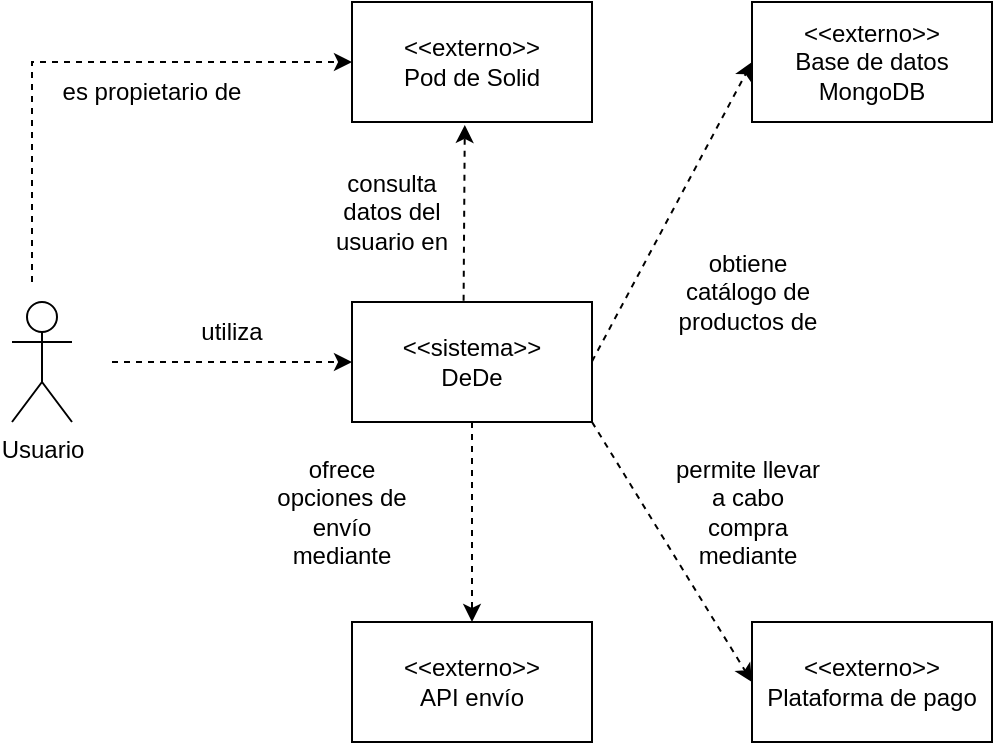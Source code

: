 <mxfile version="16.6.4" type="device"><diagram id="YfIqcLvW0-4JkS01un3L" name="Page-1"><mxGraphModel dx="813" dy="430" grid="1" gridSize="10" guides="1" tooltips="1" connect="1" arrows="1" fold="1" page="1" pageScale="1" pageWidth="827" pageHeight="1169" math="0" shadow="0"><root><mxCell id="0"/><mxCell id="1" parent="0"/><mxCell id="dIj1B2NFtlAgptvBTLS7-1" value="Usuario" style="shape=umlActor;verticalLabelPosition=bottom;verticalAlign=top;html=1;outlineConnect=0;" vertex="1" parent="1"><mxGeometry x="100" y="310" width="30" height="60" as="geometry"/></mxCell><mxCell id="dIj1B2NFtlAgptvBTLS7-4" value="&lt;div&gt;&amp;lt;&amp;lt;sistema&amp;gt;&amp;gt;&lt;/div&gt;&lt;div&gt;DeDe&lt;br&gt;&lt;/div&gt;" style="rounded=0;whiteSpace=wrap;html=1;" vertex="1" parent="1"><mxGeometry x="270" y="310" width="120" height="60" as="geometry"/></mxCell><mxCell id="dIj1B2NFtlAgptvBTLS7-5" value="" style="endArrow=classic;html=1;rounded=0;entryX=0;entryY=0.5;entryDx=0;entryDy=0;dashed=1;" edge="1" parent="1" target="dIj1B2NFtlAgptvBTLS7-4"><mxGeometry width="50" height="50" relative="1" as="geometry"><mxPoint x="150" y="340" as="sourcePoint"/><mxPoint x="320" y="310" as="targetPoint"/></mxGeometry></mxCell><mxCell id="dIj1B2NFtlAgptvBTLS7-6" value="&lt;div&gt;&amp;lt;&amp;lt;externo&amp;gt;&amp;gt;&lt;/div&gt;&lt;div&gt;Pod de Solid&lt;br&gt;&lt;/div&gt;" style="rounded=0;whiteSpace=wrap;html=1;" vertex="1" parent="1"><mxGeometry x="270" y="160" width="120" height="60" as="geometry"/></mxCell><mxCell id="dIj1B2NFtlAgptvBTLS7-7" value="" style="endArrow=classic;html=1;rounded=0;entryX=0.47;entryY=1.024;entryDx=0;entryDy=0;dashed=1;entryPerimeter=0;exitX=0.465;exitY=-0.01;exitDx=0;exitDy=0;exitPerimeter=0;" edge="1" parent="1" source="dIj1B2NFtlAgptvBTLS7-4" target="dIj1B2NFtlAgptvBTLS7-6"><mxGeometry width="50" height="50" relative="1" as="geometry"><mxPoint x="310" y="280" as="sourcePoint"/><mxPoint x="430" y="280" as="targetPoint"/></mxGeometry></mxCell><mxCell id="dIj1B2NFtlAgptvBTLS7-8" value="" style="endArrow=classic;html=1;rounded=0;entryX=0;entryY=0.5;entryDx=0;entryDy=0;dashed=1;" edge="1" parent="1" target="dIj1B2NFtlAgptvBTLS7-6"><mxGeometry width="50" height="50" relative="1" as="geometry"><mxPoint x="110" y="300" as="sourcePoint"/><mxPoint x="230" y="290" as="targetPoint"/><Array as="points"><mxPoint x="110" y="190"/></Array></mxGeometry></mxCell><mxCell id="dIj1B2NFtlAgptvBTLS7-10" value="&lt;div&gt;&amp;lt;&amp;lt;externo&amp;gt;&amp;gt;&lt;/div&gt;&lt;div&gt;API envío&lt;br&gt;&lt;/div&gt;" style="rounded=0;whiteSpace=wrap;html=1;" vertex="1" parent="1"><mxGeometry x="270" y="470" width="120" height="60" as="geometry"/></mxCell><mxCell id="dIj1B2NFtlAgptvBTLS7-11" value="" style="endArrow=classic;html=1;rounded=0;dashed=1;exitX=0.5;exitY=1;exitDx=0;exitDy=0;" edge="1" parent="1" source="dIj1B2NFtlAgptvBTLS7-4" target="dIj1B2NFtlAgptvBTLS7-10"><mxGeometry width="50" height="50" relative="1" as="geometry"><mxPoint x="335.8" y="319.4" as="sourcePoint"/><mxPoint x="336.4" y="231.44" as="targetPoint"/></mxGeometry></mxCell><mxCell id="dIj1B2NFtlAgptvBTLS7-12" value="&lt;div&gt;&amp;lt;&amp;lt;externo&amp;gt;&amp;gt;&lt;/div&gt;&lt;div&gt;Base de datos MongoDB&lt;br&gt;&lt;/div&gt;" style="rounded=0;whiteSpace=wrap;html=1;" vertex="1" parent="1"><mxGeometry x="470" y="160" width="120" height="60" as="geometry"/></mxCell><mxCell id="dIj1B2NFtlAgptvBTLS7-13" value="" style="endArrow=classic;html=1;rounded=0;entryX=0;entryY=0.5;entryDx=0;entryDy=0;dashed=1;" edge="1" parent="1" target="dIj1B2NFtlAgptvBTLS7-12"><mxGeometry width="50" height="50" relative="1" as="geometry"><mxPoint x="390" y="339.71" as="sourcePoint"/><mxPoint x="510" y="339.71" as="targetPoint"/></mxGeometry></mxCell><mxCell id="dIj1B2NFtlAgptvBTLS7-14" value="consulta datos del usuario en" style="text;html=1;strokeColor=none;fillColor=none;align=center;verticalAlign=middle;whiteSpace=wrap;rounded=0;" vertex="1" parent="1"><mxGeometry x="260" y="250" width="60" height="30" as="geometry"/></mxCell><mxCell id="dIj1B2NFtlAgptvBTLS7-15" value="es propietario de" style="text;html=1;strokeColor=none;fillColor=none;align=center;verticalAlign=middle;whiteSpace=wrap;rounded=0;" vertex="1" parent="1"><mxGeometry x="120" y="190" width="100" height="30" as="geometry"/></mxCell><mxCell id="dIj1B2NFtlAgptvBTLS7-16" value="utiliza" style="text;html=1;strokeColor=none;fillColor=none;align=center;verticalAlign=middle;whiteSpace=wrap;rounded=0;" vertex="1" parent="1"><mxGeometry x="180" y="310" width="60" height="30" as="geometry"/></mxCell><mxCell id="dIj1B2NFtlAgptvBTLS7-17" value="obtiene catálogo de productos de" style="text;html=1;strokeColor=none;fillColor=none;align=center;verticalAlign=middle;whiteSpace=wrap;rounded=0;" vertex="1" parent="1"><mxGeometry x="430" y="290" width="76" height="30" as="geometry"/></mxCell><mxCell id="dIj1B2NFtlAgptvBTLS7-18" value="ofrece opciones de envío mediante" style="text;html=1;strokeColor=none;fillColor=none;align=center;verticalAlign=middle;whiteSpace=wrap;rounded=0;" vertex="1" parent="1"><mxGeometry x="230" y="400" width="70" height="30" as="geometry"/></mxCell><mxCell id="dIj1B2NFtlAgptvBTLS7-19" value="&lt;div&gt;&amp;lt;&amp;lt;externo&amp;gt;&amp;gt;&lt;/div&gt;&lt;div&gt;Plataforma de pago&lt;br&gt;&lt;/div&gt;" style="rounded=0;whiteSpace=wrap;html=1;" vertex="1" parent="1"><mxGeometry x="470" y="470" width="120" height="60" as="geometry"/></mxCell><mxCell id="dIj1B2NFtlAgptvBTLS7-20" value="" style="endArrow=classic;html=1;rounded=0;entryX=0;entryY=0.5;entryDx=0;entryDy=0;dashed=1;exitX=1;exitY=1;exitDx=0;exitDy=0;" edge="1" parent="1" source="dIj1B2NFtlAgptvBTLS7-4" target="dIj1B2NFtlAgptvBTLS7-19"><mxGeometry width="50" height="50" relative="1" as="geometry"><mxPoint x="335.8" y="319.4" as="sourcePoint"/><mxPoint x="336.4" y="231.44" as="targetPoint"/></mxGeometry></mxCell><mxCell id="dIj1B2NFtlAgptvBTLS7-21" value="permite llevar a cabo compra mediante" style="text;html=1;strokeColor=none;fillColor=none;align=center;verticalAlign=middle;whiteSpace=wrap;rounded=0;" vertex="1" parent="1"><mxGeometry x="430" y="400" width="76" height="30" as="geometry"/></mxCell><mxCell id="dIj1B2NFtlAgptvBTLS7-23" style="edgeStyle=orthogonalEdgeStyle;rounded=0;orthogonalLoop=1;jettySize=auto;html=1;exitX=0.5;exitY=1;exitDx=0;exitDy=0;dashed=1;" edge="1" parent="1" source="dIj1B2NFtlAgptvBTLS7-17" target="dIj1B2NFtlAgptvBTLS7-17"><mxGeometry relative="1" as="geometry"/></mxCell></root></mxGraphModel></diagram></mxfile>
